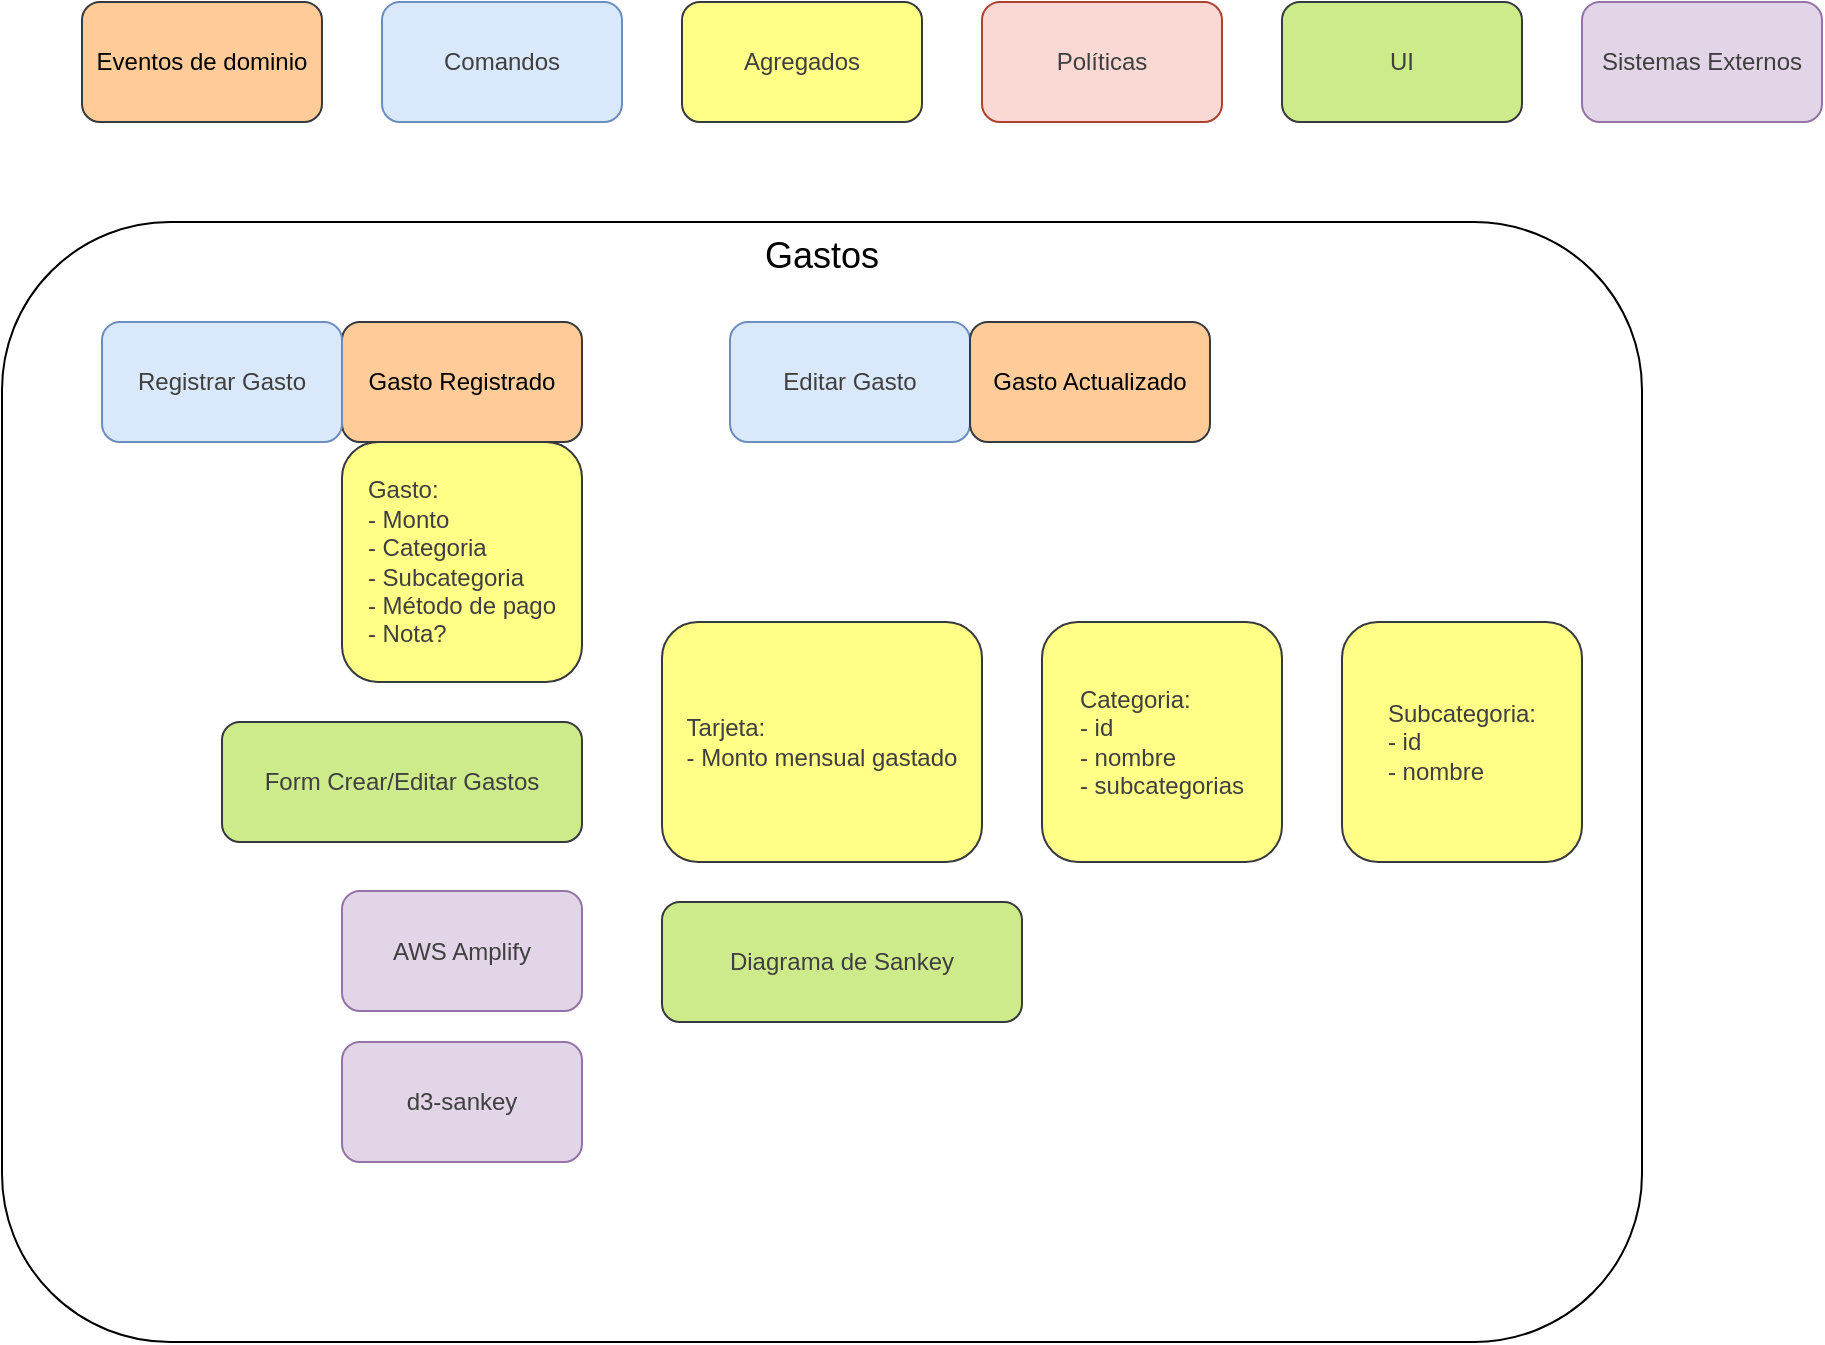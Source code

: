 <mxfile>
    <diagram id="l4TU6wDhTEbsk7ot10Vh" name="Página-1">
        <mxGraphModel dx="656" dy="649" grid="1" gridSize="10" guides="1" tooltips="1" connect="1" arrows="1" fold="1" page="1" pageScale="1" pageWidth="827" pageHeight="1169" math="0" shadow="0">
            <root>
                <mxCell id="0"/>
                <mxCell id="1" parent="0"/>
                <mxCell id="22" value="&lt;font style=&quot;font-size: 18px;&quot;&gt;Gastos&lt;/font&gt;" style="rounded=1;whiteSpace=wrap;html=1;verticalAlign=top;" vertex="1" parent="1">
                    <mxGeometry x="50" y="190" width="820" height="560" as="geometry"/>
                </mxCell>
                <mxCell id="3" value="Eventos de dominio" style="rounded=1;whiteSpace=wrap;html=1;fillColor=#ffcc99;strokeColor=#36393d;" vertex="1" parent="1">
                    <mxGeometry x="90" y="80" width="120" height="60" as="geometry"/>
                </mxCell>
                <mxCell id="4" value="&lt;div style=&quot;color: rgb(63, 63, 63); text-align: left;&quot;&gt;Comandos&lt;/div&gt;&lt;div style=&quot;color: rgb(63, 63, 63); text-align: left;&quot;&gt;&lt;/div&gt;" style="rounded=1;whiteSpace=wrap;html=1;fillColor=#dae8fc;strokeColor=#6c8ebf;" vertex="1" parent="1">
                    <mxGeometry x="240" y="80" width="120" height="60" as="geometry"/>
                </mxCell>
                <mxCell id="5" value="&lt;div style=&quot;color: rgb(63, 63, 63); text-align: left;&quot;&gt;Agregados&lt;/div&gt;&lt;div style=&quot;color: rgb(63, 63, 63); text-align: left;&quot;&gt;&lt;/div&gt;" style="rounded=1;whiteSpace=wrap;html=1;fillColor=#ffff88;strokeColor=#36393d;" vertex="1" parent="1">
                    <mxGeometry x="390" y="80" width="120" height="60" as="geometry"/>
                </mxCell>
                <mxCell id="6" value="&lt;div style=&quot;color: rgb(63, 63, 63); text-align: left;&quot;&gt;Políticas&lt;/div&gt;&lt;div style=&quot;color: rgb(63, 63, 63); text-align: left;&quot;&gt;&lt;/div&gt;" style="rounded=1;whiteSpace=wrap;html=1;fillColor=#fad9d5;strokeColor=#ae4132;" vertex="1" parent="1">
                    <mxGeometry x="540" y="80" width="120" height="60" as="geometry"/>
                </mxCell>
                <mxCell id="7" value="&lt;div style=&quot;color: rgb(63, 63, 63); text-align: left;&quot;&gt;UI&lt;/div&gt;&lt;div style=&quot;color: rgb(63, 63, 63); text-align: left;&quot;&gt;&lt;/div&gt;" style="rounded=1;whiteSpace=wrap;html=1;fillColor=#cdeb8b;strokeColor=#36393d;" vertex="1" parent="1">
                    <mxGeometry x="690" y="80" width="120" height="60" as="geometry"/>
                </mxCell>
                <mxCell id="8" value="&lt;div style=&quot;color: rgb(63, 63, 63); text-align: left;&quot;&gt;Sistemas Externos&lt;/div&gt;&lt;div style=&quot;color: rgb(63, 63, 63); text-align: left;&quot;&gt;&lt;/div&gt;" style="rounded=1;whiteSpace=wrap;html=1;fillColor=#e1d5e7;strokeColor=#9673a6;" vertex="1" parent="1">
                    <mxGeometry x="840" y="80" width="120" height="60" as="geometry"/>
                </mxCell>
                <mxCell id="9" value="Gasto Registrado" style="rounded=1;whiteSpace=wrap;html=1;fillColor=#ffcc99;strokeColor=#36393d;" vertex="1" parent="1">
                    <mxGeometry x="220" y="240" width="120" height="60" as="geometry"/>
                </mxCell>
                <mxCell id="10" value="&lt;div style=&quot;color: rgb(63, 63, 63); text-align: left;&quot;&gt;Gasto:&lt;/div&gt;&lt;div style=&quot;color: rgb(63, 63, 63); text-align: left;&quot;&gt;- Monto&lt;/div&gt;&lt;div style=&quot;color: rgb(63, 63, 63); text-align: left;&quot;&gt;- Categoria&lt;/div&gt;&lt;div style=&quot;color: rgb(63, 63, 63); text-align: left;&quot;&gt;- Subcategoria&lt;/div&gt;&lt;div style=&quot;color: rgb(63, 63, 63); text-align: left;&quot;&gt;- Método de pago&lt;/div&gt;&lt;div style=&quot;color: rgb(63, 63, 63); text-align: left;&quot;&gt;- Nota?&lt;/div&gt;&lt;div style=&quot;color: rgb(63, 63, 63); text-align: left;&quot;&gt;&lt;/div&gt;" style="rounded=1;whiteSpace=wrap;html=1;fillColor=#ffff88;strokeColor=#36393d;" vertex="1" parent="1">
                    <mxGeometry x="220" y="300" width="120" height="120" as="geometry"/>
                </mxCell>
                <mxCell id="13" value="&lt;div style=&quot;color: rgb(63, 63, 63); text-align: left;&quot;&gt;Registrar Gasto&lt;/div&gt;&lt;div style=&quot;color: rgb(63, 63, 63); text-align: left;&quot;&gt;&lt;/div&gt;" style="rounded=1;whiteSpace=wrap;html=1;fillColor=#dae8fc;strokeColor=#6c8ebf;" vertex="1" parent="1">
                    <mxGeometry x="100" y="240" width="120" height="60" as="geometry"/>
                </mxCell>
                <mxCell id="14" value="&lt;div style=&quot;color: rgb(63, 63, 63); text-align: left;&quot;&gt;Editar Gasto&lt;/div&gt;&lt;div style=&quot;color: rgb(63, 63, 63); text-align: left;&quot;&gt;&lt;/div&gt;" style="rounded=1;whiteSpace=wrap;html=1;fillColor=#dae8fc;strokeColor=#6c8ebf;" vertex="1" parent="1">
                    <mxGeometry x="414" y="240" width="120" height="60" as="geometry"/>
                </mxCell>
                <mxCell id="15" value="Gasto Actualizado" style="rounded=1;whiteSpace=wrap;html=1;fillColor=#ffcc99;strokeColor=#36393d;" vertex="1" parent="1">
                    <mxGeometry x="534" y="240" width="120" height="60" as="geometry"/>
                </mxCell>
                <mxCell id="16" value="&lt;div style=&quot;color: rgb(63, 63, 63); text-align: left;&quot;&gt;Tarjeta:&lt;/div&gt;&lt;div style=&quot;color: rgb(63, 63, 63); text-align: left;&quot;&gt;- Monto mensual gastado&lt;/div&gt;&lt;div style=&quot;color: rgb(63, 63, 63); text-align: left;&quot;&gt;&lt;/div&gt;" style="rounded=1;whiteSpace=wrap;html=1;fillColor=#ffff88;strokeColor=#36393d;" vertex="1" parent="1">
                    <mxGeometry x="380" y="390" width="160" height="120" as="geometry"/>
                </mxCell>
                <mxCell id="17" value="&lt;div style=&quot;color: rgb(63, 63, 63); text-align: left;&quot;&gt;Categoria:&lt;/div&gt;&lt;div style=&quot;color: rgb(63, 63, 63); text-align: left;&quot;&gt;- id&lt;/div&gt;&lt;div style=&quot;color: rgb(63, 63, 63); text-align: left;&quot;&gt;- nombre&lt;/div&gt;&lt;div style=&quot;color: rgb(63, 63, 63); text-align: left;&quot;&gt;- subcategorias&lt;/div&gt;&lt;div style=&quot;color: rgb(63, 63, 63); text-align: left;&quot;&gt;&lt;/div&gt;" style="rounded=1;whiteSpace=wrap;html=1;fillColor=#ffff88;strokeColor=#36393d;" vertex="1" parent="1">
                    <mxGeometry x="570" y="390" width="120" height="120" as="geometry"/>
                </mxCell>
                <mxCell id="18" value="&lt;div style=&quot;color: rgb(63, 63, 63); text-align: left;&quot;&gt;Subcategoria:&lt;/div&gt;&lt;div style=&quot;color: rgb(63, 63, 63); text-align: left;&quot;&gt;- id&lt;/div&gt;&lt;div style=&quot;color: rgb(63, 63, 63); text-align: left;&quot;&gt;- nombre&lt;/div&gt;&lt;div style=&quot;color: rgb(63, 63, 63); text-align: left;&quot;&gt;&lt;/div&gt;" style="rounded=1;whiteSpace=wrap;html=1;fillColor=#ffff88;strokeColor=#36393d;" vertex="1" parent="1">
                    <mxGeometry x="720" y="390" width="120" height="120" as="geometry"/>
                </mxCell>
                <mxCell id="19" value="&lt;div style=&quot;color: rgb(63, 63, 63); text-align: left;&quot;&gt;Form Crear/Editar Gastos&lt;/div&gt;&lt;div style=&quot;color: rgb(63, 63, 63); text-align: left;&quot;&gt;&lt;/div&gt;" style="rounded=1;whiteSpace=wrap;html=1;fillColor=#cdeb8b;strokeColor=#36393d;" vertex="1" parent="1">
                    <mxGeometry x="160" y="440" width="180" height="60" as="geometry"/>
                </mxCell>
                <mxCell id="20" value="&lt;div style=&quot;color: rgb(63, 63, 63); text-align: left;&quot;&gt;AWS Amplify&lt;/div&gt;&lt;div style=&quot;color: rgb(63, 63, 63); text-align: left;&quot;&gt;&lt;/div&gt;" style="rounded=1;whiteSpace=wrap;html=1;fillColor=#e1d5e7;strokeColor=#9673a6;" vertex="1" parent="1">
                    <mxGeometry x="220" y="524.5" width="120" height="60" as="geometry"/>
                </mxCell>
                <mxCell id="24" value="&lt;div style=&quot;color: rgb(63, 63, 63); text-align: left;&quot;&gt;Diagrama de Sankey&lt;/div&gt;&lt;div style=&quot;color: rgb(63, 63, 63); text-align: left;&quot;&gt;&lt;/div&gt;" style="rounded=1;whiteSpace=wrap;html=1;fillColor=#cdeb8b;strokeColor=#36393d;" vertex="1" parent="1">
                    <mxGeometry x="380" y="530" width="180" height="60" as="geometry"/>
                </mxCell>
                <mxCell id="25" value="&lt;div style=&quot;color: rgb(63, 63, 63); text-align: left;&quot;&gt;d3-sankey&lt;/div&gt;&lt;div style=&quot;color: rgb(63, 63, 63); text-align: left;&quot;&gt;&lt;/div&gt;" style="rounded=1;whiteSpace=wrap;html=1;fillColor=#e1d5e7;strokeColor=#9673a6;" vertex="1" parent="1">
                    <mxGeometry x="220" y="600" width="120" height="60" as="geometry"/>
                </mxCell>
            </root>
        </mxGraphModel>
    </diagram>
</mxfile>
